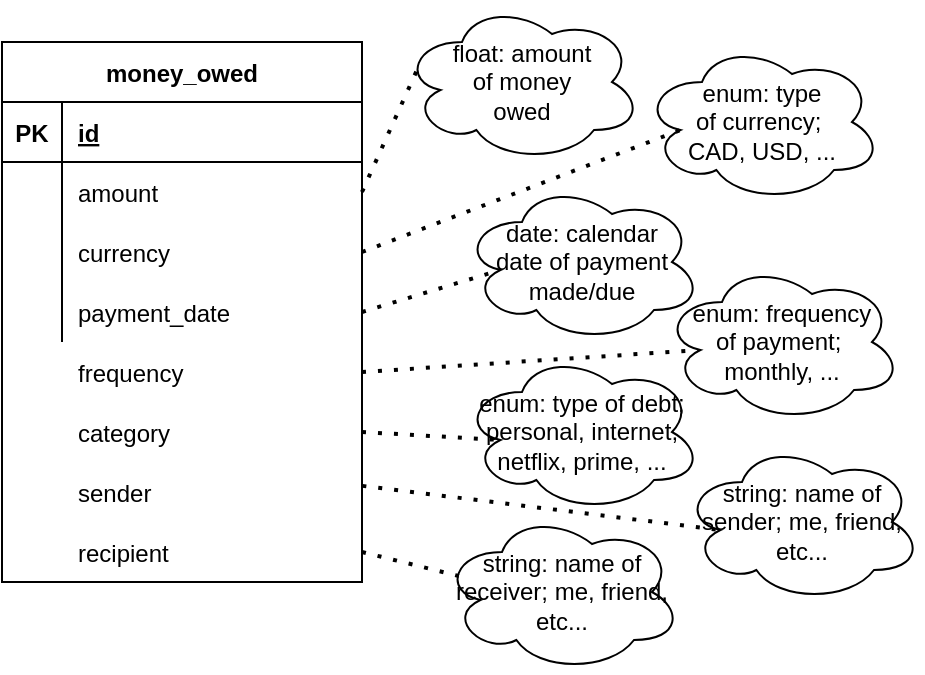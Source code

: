 <mxfile version="14.7.2" type="device"><diagram id="pqTybxY7rh_aA9S9tnoY" name="Page-1"><mxGraphModel dx="658" dy="379" grid="1" gridSize="10" guides="1" tooltips="1" connect="1" arrows="1" fold="1" page="1" pageScale="1" pageWidth="850" pageHeight="1100" math="0" shadow="0"><root><mxCell id="0"/><mxCell id="1" parent="0"/><mxCell id="4jjJRaurwNiuVZFGUPND-1" value="money_owed" style="shape=table;startSize=30;container=1;collapsible=1;childLayout=tableLayout;fixedRows=1;rowLines=0;fontStyle=1;align=center;resizeLast=1;" vertex="1" parent="1"><mxGeometry x="310" y="200" width="180" height="270" as="geometry"/></mxCell><mxCell id="4jjJRaurwNiuVZFGUPND-2" value="" style="shape=partialRectangle;collapsible=0;dropTarget=0;pointerEvents=0;fillColor=none;top=0;left=0;bottom=1;right=0;points=[[0,0.5],[1,0.5]];portConstraint=eastwest;" vertex="1" parent="4jjJRaurwNiuVZFGUPND-1"><mxGeometry y="30" width="180" height="30" as="geometry"/></mxCell><mxCell id="4jjJRaurwNiuVZFGUPND-3" value="PK" style="shape=partialRectangle;connectable=0;fillColor=none;top=0;left=0;bottom=0;right=0;fontStyle=1;overflow=hidden;" vertex="1" parent="4jjJRaurwNiuVZFGUPND-2"><mxGeometry width="30" height="30" as="geometry"/></mxCell><mxCell id="4jjJRaurwNiuVZFGUPND-4" value="id" style="shape=partialRectangle;connectable=0;fillColor=none;top=0;left=0;bottom=0;right=0;align=left;spacingLeft=6;fontStyle=5;overflow=hidden;" vertex="1" parent="4jjJRaurwNiuVZFGUPND-2"><mxGeometry x="30" width="150" height="30" as="geometry"/></mxCell><mxCell id="4jjJRaurwNiuVZFGUPND-5" value="" style="shape=partialRectangle;collapsible=0;dropTarget=0;pointerEvents=0;fillColor=none;top=0;left=0;bottom=0;right=0;points=[[0,0.5],[1,0.5]];portConstraint=eastwest;" vertex="1" parent="4jjJRaurwNiuVZFGUPND-1"><mxGeometry y="60" width="180" height="30" as="geometry"/></mxCell><mxCell id="4jjJRaurwNiuVZFGUPND-6" value="" style="shape=partialRectangle;connectable=0;fillColor=none;top=0;left=0;bottom=0;right=0;editable=1;overflow=hidden;" vertex="1" parent="4jjJRaurwNiuVZFGUPND-5"><mxGeometry width="30" height="30" as="geometry"/></mxCell><mxCell id="4jjJRaurwNiuVZFGUPND-7" value="amount" style="shape=partialRectangle;connectable=0;fillColor=none;top=0;left=0;bottom=0;right=0;align=left;spacingLeft=6;overflow=hidden;" vertex="1" parent="4jjJRaurwNiuVZFGUPND-5"><mxGeometry x="30" width="150" height="30" as="geometry"/></mxCell><mxCell id="4jjJRaurwNiuVZFGUPND-8" value="" style="shape=partialRectangle;collapsible=0;dropTarget=0;pointerEvents=0;fillColor=none;top=0;left=0;bottom=0;right=0;points=[[0,0.5],[1,0.5]];portConstraint=eastwest;" vertex="1" parent="4jjJRaurwNiuVZFGUPND-1"><mxGeometry y="90" width="180" height="30" as="geometry"/></mxCell><mxCell id="4jjJRaurwNiuVZFGUPND-9" value="" style="shape=partialRectangle;connectable=0;fillColor=none;top=0;left=0;bottom=0;right=0;editable=1;overflow=hidden;" vertex="1" parent="4jjJRaurwNiuVZFGUPND-8"><mxGeometry width="30" height="30" as="geometry"/></mxCell><mxCell id="4jjJRaurwNiuVZFGUPND-10" value="currency" style="shape=partialRectangle;connectable=0;fillColor=none;top=0;left=0;bottom=0;right=0;align=left;spacingLeft=6;overflow=hidden;" vertex="1" parent="4jjJRaurwNiuVZFGUPND-8"><mxGeometry x="30" width="150" height="30" as="geometry"/></mxCell><mxCell id="4jjJRaurwNiuVZFGUPND-11" value="" style="shape=partialRectangle;collapsible=0;dropTarget=0;pointerEvents=0;fillColor=none;top=0;left=0;bottom=0;right=0;points=[[0,0.5],[1,0.5]];portConstraint=eastwest;" vertex="1" parent="4jjJRaurwNiuVZFGUPND-1"><mxGeometry y="120" width="180" height="30" as="geometry"/></mxCell><mxCell id="4jjJRaurwNiuVZFGUPND-12" value="" style="shape=partialRectangle;connectable=0;fillColor=none;top=0;left=0;bottom=0;right=0;editable=1;overflow=hidden;" vertex="1" parent="4jjJRaurwNiuVZFGUPND-11"><mxGeometry width="30" height="30" as="geometry"/></mxCell><mxCell id="4jjJRaurwNiuVZFGUPND-13" value="payment_date" style="shape=partialRectangle;connectable=0;fillColor=none;top=0;left=0;bottom=0;right=0;align=left;spacingLeft=6;overflow=hidden;" vertex="1" parent="4jjJRaurwNiuVZFGUPND-11"><mxGeometry x="30" width="150" height="30" as="geometry"/></mxCell><mxCell id="4jjJRaurwNiuVZFGUPND-14" value="" style="shape=partialRectangle;collapsible=0;dropTarget=0;pointerEvents=0;fillColor=none;top=0;left=0;bottom=0;right=0;points=[[0,0.5],[1,0.5]];portConstraint=eastwest;" vertex="1" parent="1"><mxGeometry x="310" y="410" width="180" height="30" as="geometry"/></mxCell><mxCell id="4jjJRaurwNiuVZFGUPND-15" value="" style="shape=partialRectangle;connectable=0;fillColor=none;top=0;left=0;bottom=0;right=0;editable=1;overflow=hidden;" vertex="1" parent="4jjJRaurwNiuVZFGUPND-14"><mxGeometry width="30" height="30" as="geometry"/></mxCell><mxCell id="4jjJRaurwNiuVZFGUPND-16" value="sender" style="shape=partialRectangle;connectable=0;fillColor=none;top=0;left=0;bottom=0;right=0;align=left;spacingLeft=6;overflow=hidden;" vertex="1" parent="4jjJRaurwNiuVZFGUPND-14"><mxGeometry x="30" width="150" height="30" as="geometry"/></mxCell><mxCell id="4jjJRaurwNiuVZFGUPND-19" value="" style="shape=partialRectangle;collapsible=0;dropTarget=0;pointerEvents=0;fillColor=none;top=0;left=0;bottom=0;right=0;points=[[0,0.5],[1,0.5]];portConstraint=eastwest;" vertex="1" parent="1"><mxGeometry x="310" y="380" width="180" height="30" as="geometry"/></mxCell><mxCell id="4jjJRaurwNiuVZFGUPND-20" value="" style="shape=partialRectangle;connectable=0;fillColor=none;top=0;left=0;bottom=0;right=0;editable=1;overflow=hidden;" vertex="1" parent="4jjJRaurwNiuVZFGUPND-19"><mxGeometry width="30" height="30" as="geometry"/></mxCell><mxCell id="4jjJRaurwNiuVZFGUPND-21" value="category" style="shape=partialRectangle;connectable=0;fillColor=none;top=0;left=0;bottom=0;right=0;align=left;spacingLeft=6;overflow=hidden;" vertex="1" parent="4jjJRaurwNiuVZFGUPND-19"><mxGeometry x="30" width="150" height="30" as="geometry"/></mxCell><mxCell id="4jjJRaurwNiuVZFGUPND-22" value="" style="endArrow=none;dashed=1;html=1;dashPattern=1 3;strokeWidth=2;exitX=1;exitY=0.5;exitDx=0;exitDy=0;entryX=0.07;entryY=0.4;entryDx=0;entryDy=0;entryPerimeter=0;" edge="1" parent="1" source="4jjJRaurwNiuVZFGUPND-5" target="4jjJRaurwNiuVZFGUPND-23"><mxGeometry width="50" height="50" relative="1" as="geometry"><mxPoint x="500" y="300" as="sourcePoint"/><mxPoint x="550" y="240" as="targetPoint"/></mxGeometry></mxCell><mxCell id="4jjJRaurwNiuVZFGUPND-23" value="float: amount&lt;br&gt;of money&lt;br&gt;owed" style="ellipse;shape=cloud;whiteSpace=wrap;html=1;" vertex="1" parent="1"><mxGeometry x="510" y="180" width="120" height="80" as="geometry"/></mxCell><mxCell id="4jjJRaurwNiuVZFGUPND-24" value="enum: type&lt;br&gt;of currency;&amp;nbsp;&lt;br&gt;CAD, USD, ..." style="ellipse;shape=cloud;whiteSpace=wrap;html=1;" vertex="1" parent="1"><mxGeometry x="630" y="200" width="120" height="80" as="geometry"/></mxCell><mxCell id="4jjJRaurwNiuVZFGUPND-25" value="" style="endArrow=none;dashed=1;html=1;dashPattern=1 3;strokeWidth=2;exitX=1;exitY=0.5;exitDx=0;exitDy=0;entryX=0.16;entryY=0.55;entryDx=0;entryDy=0;entryPerimeter=0;" edge="1" parent="1" source="4jjJRaurwNiuVZFGUPND-8" target="4jjJRaurwNiuVZFGUPND-24"><mxGeometry width="50" height="50" relative="1" as="geometry"><mxPoint x="500" y="285" as="sourcePoint"/><mxPoint x="528.4" y="222" as="targetPoint"/></mxGeometry></mxCell><mxCell id="4jjJRaurwNiuVZFGUPND-26" value="" style="endArrow=none;dashed=1;html=1;dashPattern=1 3;strokeWidth=2;exitX=1;exitY=0.5;exitDx=0;exitDy=0;entryX=0.16;entryY=0.55;entryDx=0;entryDy=0;entryPerimeter=0;" edge="1" parent="1" source="4jjJRaurwNiuVZFGUPND-11" target="4jjJRaurwNiuVZFGUPND-27"><mxGeometry width="50" height="50" relative="1" as="geometry"><mxPoint x="500" y="315" as="sourcePoint"/><mxPoint x="600" y="320" as="targetPoint"/></mxGeometry></mxCell><mxCell id="4jjJRaurwNiuVZFGUPND-27" value="date: calendar&lt;br&gt;date of payment&lt;br&gt;made/due" style="ellipse;shape=cloud;whiteSpace=wrap;html=1;" vertex="1" parent="1"><mxGeometry x="540" y="270" width="120" height="80" as="geometry"/></mxCell><mxCell id="4jjJRaurwNiuVZFGUPND-28" value="" style="endArrow=none;dashed=1;html=1;dashPattern=1 3;strokeWidth=2;exitX=1;exitY=0.5;exitDx=0;exitDy=0;entryX=0.16;entryY=0.55;entryDx=0;entryDy=0;entryPerimeter=0;" edge="1" parent="1" source="4jjJRaurwNiuVZFGUPND-29" target="4jjJRaurwNiuVZFGUPND-32"><mxGeometry width="50" height="50" relative="1" as="geometry"><mxPoint x="490" y="370" as="sourcePoint"/><mxPoint x="670" y="360" as="targetPoint"/></mxGeometry></mxCell><mxCell id="4jjJRaurwNiuVZFGUPND-29" value="" style="shape=partialRectangle;collapsible=0;dropTarget=0;pointerEvents=0;fillColor=none;top=0;left=0;bottom=0;right=0;points=[[0,0.5],[1,0.5]];portConstraint=eastwest;" vertex="1" parent="1"><mxGeometry x="310" y="350" width="180" height="30" as="geometry"/></mxCell><mxCell id="4jjJRaurwNiuVZFGUPND-30" value="" style="shape=partialRectangle;connectable=0;fillColor=none;top=0;left=0;bottom=0;right=0;editable=1;overflow=hidden;" vertex="1" parent="4jjJRaurwNiuVZFGUPND-29"><mxGeometry width="30" height="30" as="geometry"/></mxCell><mxCell id="4jjJRaurwNiuVZFGUPND-31" value="frequency" style="shape=partialRectangle;connectable=0;fillColor=none;top=0;left=0;bottom=0;right=0;align=left;spacingLeft=6;overflow=hidden;" vertex="1" parent="4jjJRaurwNiuVZFGUPND-29"><mxGeometry x="30" width="150" height="30" as="geometry"/></mxCell><mxCell id="4jjJRaurwNiuVZFGUPND-32" value="enum: frequency&lt;br&gt;of payment;&amp;nbsp;&lt;br&gt;monthly, ..." style="ellipse;shape=cloud;whiteSpace=wrap;html=1;" vertex="1" parent="1"><mxGeometry x="640" y="310" width="120" height="80" as="geometry"/></mxCell><mxCell id="4jjJRaurwNiuVZFGUPND-33" value="" style="endArrow=none;dashed=1;html=1;dashPattern=1 3;strokeWidth=2;exitX=1;exitY=0.5;exitDx=0;exitDy=0;entryX=0.16;entryY=0.55;entryDx=0;entryDy=0;entryPerimeter=0;" edge="1" parent="1" source="4jjJRaurwNiuVZFGUPND-19" target="4jjJRaurwNiuVZFGUPND-34"><mxGeometry width="50" height="50" relative="1" as="geometry"><mxPoint x="500" y="375" as="sourcePoint"/><mxPoint x="550" y="395" as="targetPoint"/></mxGeometry></mxCell><mxCell id="4jjJRaurwNiuVZFGUPND-34" value="enum: type of debt;&lt;br&gt;personal, internet, netflix, prime, ..." style="ellipse;shape=cloud;whiteSpace=wrap;html=1;" vertex="1" parent="1"><mxGeometry x="540" y="355" width="120" height="80" as="geometry"/></mxCell><mxCell id="4jjJRaurwNiuVZFGUPND-35" value="" style="endArrow=none;dashed=1;html=1;dashPattern=1 3;strokeWidth=2;exitX=1.001;exitY=0.398;exitDx=0;exitDy=0;exitPerimeter=0;entryX=0.16;entryY=0.55;entryDx=0;entryDy=0;entryPerimeter=0;" edge="1" parent="1" source="4jjJRaurwNiuVZFGUPND-14" target="4jjJRaurwNiuVZFGUPND-36"><mxGeometry width="50" height="50" relative="1" as="geometry"><mxPoint x="500" y="405" as="sourcePoint"/><mxPoint x="550" y="450" as="targetPoint"/></mxGeometry></mxCell><mxCell id="4jjJRaurwNiuVZFGUPND-36" value="string: name of sender; me, friend, etc..." style="ellipse;shape=cloud;whiteSpace=wrap;html=1;" vertex="1" parent="1"><mxGeometry x="650" y="400" width="120" height="80" as="geometry"/></mxCell><mxCell id="4jjJRaurwNiuVZFGUPND-37" value="string: name of receiver; me, friend, etc..." style="ellipse;shape=cloud;whiteSpace=wrap;html=1;" vertex="1" parent="1"><mxGeometry x="530" y="435" width="120" height="80" as="geometry"/></mxCell><mxCell id="4jjJRaurwNiuVZFGUPND-38" value="" style="endArrow=none;dashed=1;html=1;dashPattern=1 3;strokeWidth=2;entryX=0.07;entryY=0.4;entryDx=0;entryDy=0;entryPerimeter=0;exitX=1;exitY=0.5;exitDx=0;exitDy=0;" edge="1" parent="1" source="4jjJRaurwNiuVZFGUPND-39" target="4jjJRaurwNiuVZFGUPND-37"><mxGeometry width="50" height="50" relative="1" as="geometry"><mxPoint x="500" y="454" as="sourcePoint"/><mxPoint x="679.2" y="454" as="targetPoint"/></mxGeometry></mxCell><mxCell id="4jjJRaurwNiuVZFGUPND-39" value="" style="shape=partialRectangle;collapsible=0;dropTarget=0;pointerEvents=0;fillColor=none;top=0;left=0;bottom=0;right=0;points=[[0,0.5],[1,0.5]];portConstraint=eastwest;" vertex="1" parent="1"><mxGeometry x="310" y="440" width="180" height="30" as="geometry"/></mxCell><mxCell id="4jjJRaurwNiuVZFGUPND-40" value="" style="shape=partialRectangle;connectable=0;fillColor=none;top=0;left=0;bottom=0;right=0;editable=1;overflow=hidden;" vertex="1" parent="4jjJRaurwNiuVZFGUPND-39"><mxGeometry width="30" height="30" as="geometry"/></mxCell><mxCell id="4jjJRaurwNiuVZFGUPND-41" value="recipient" style="shape=partialRectangle;connectable=0;fillColor=none;top=0;left=0;bottom=0;right=0;align=left;spacingLeft=6;overflow=hidden;" vertex="1" parent="4jjJRaurwNiuVZFGUPND-39"><mxGeometry x="30" width="150" height="30" as="geometry"/></mxCell></root></mxGraphModel></diagram></mxfile>